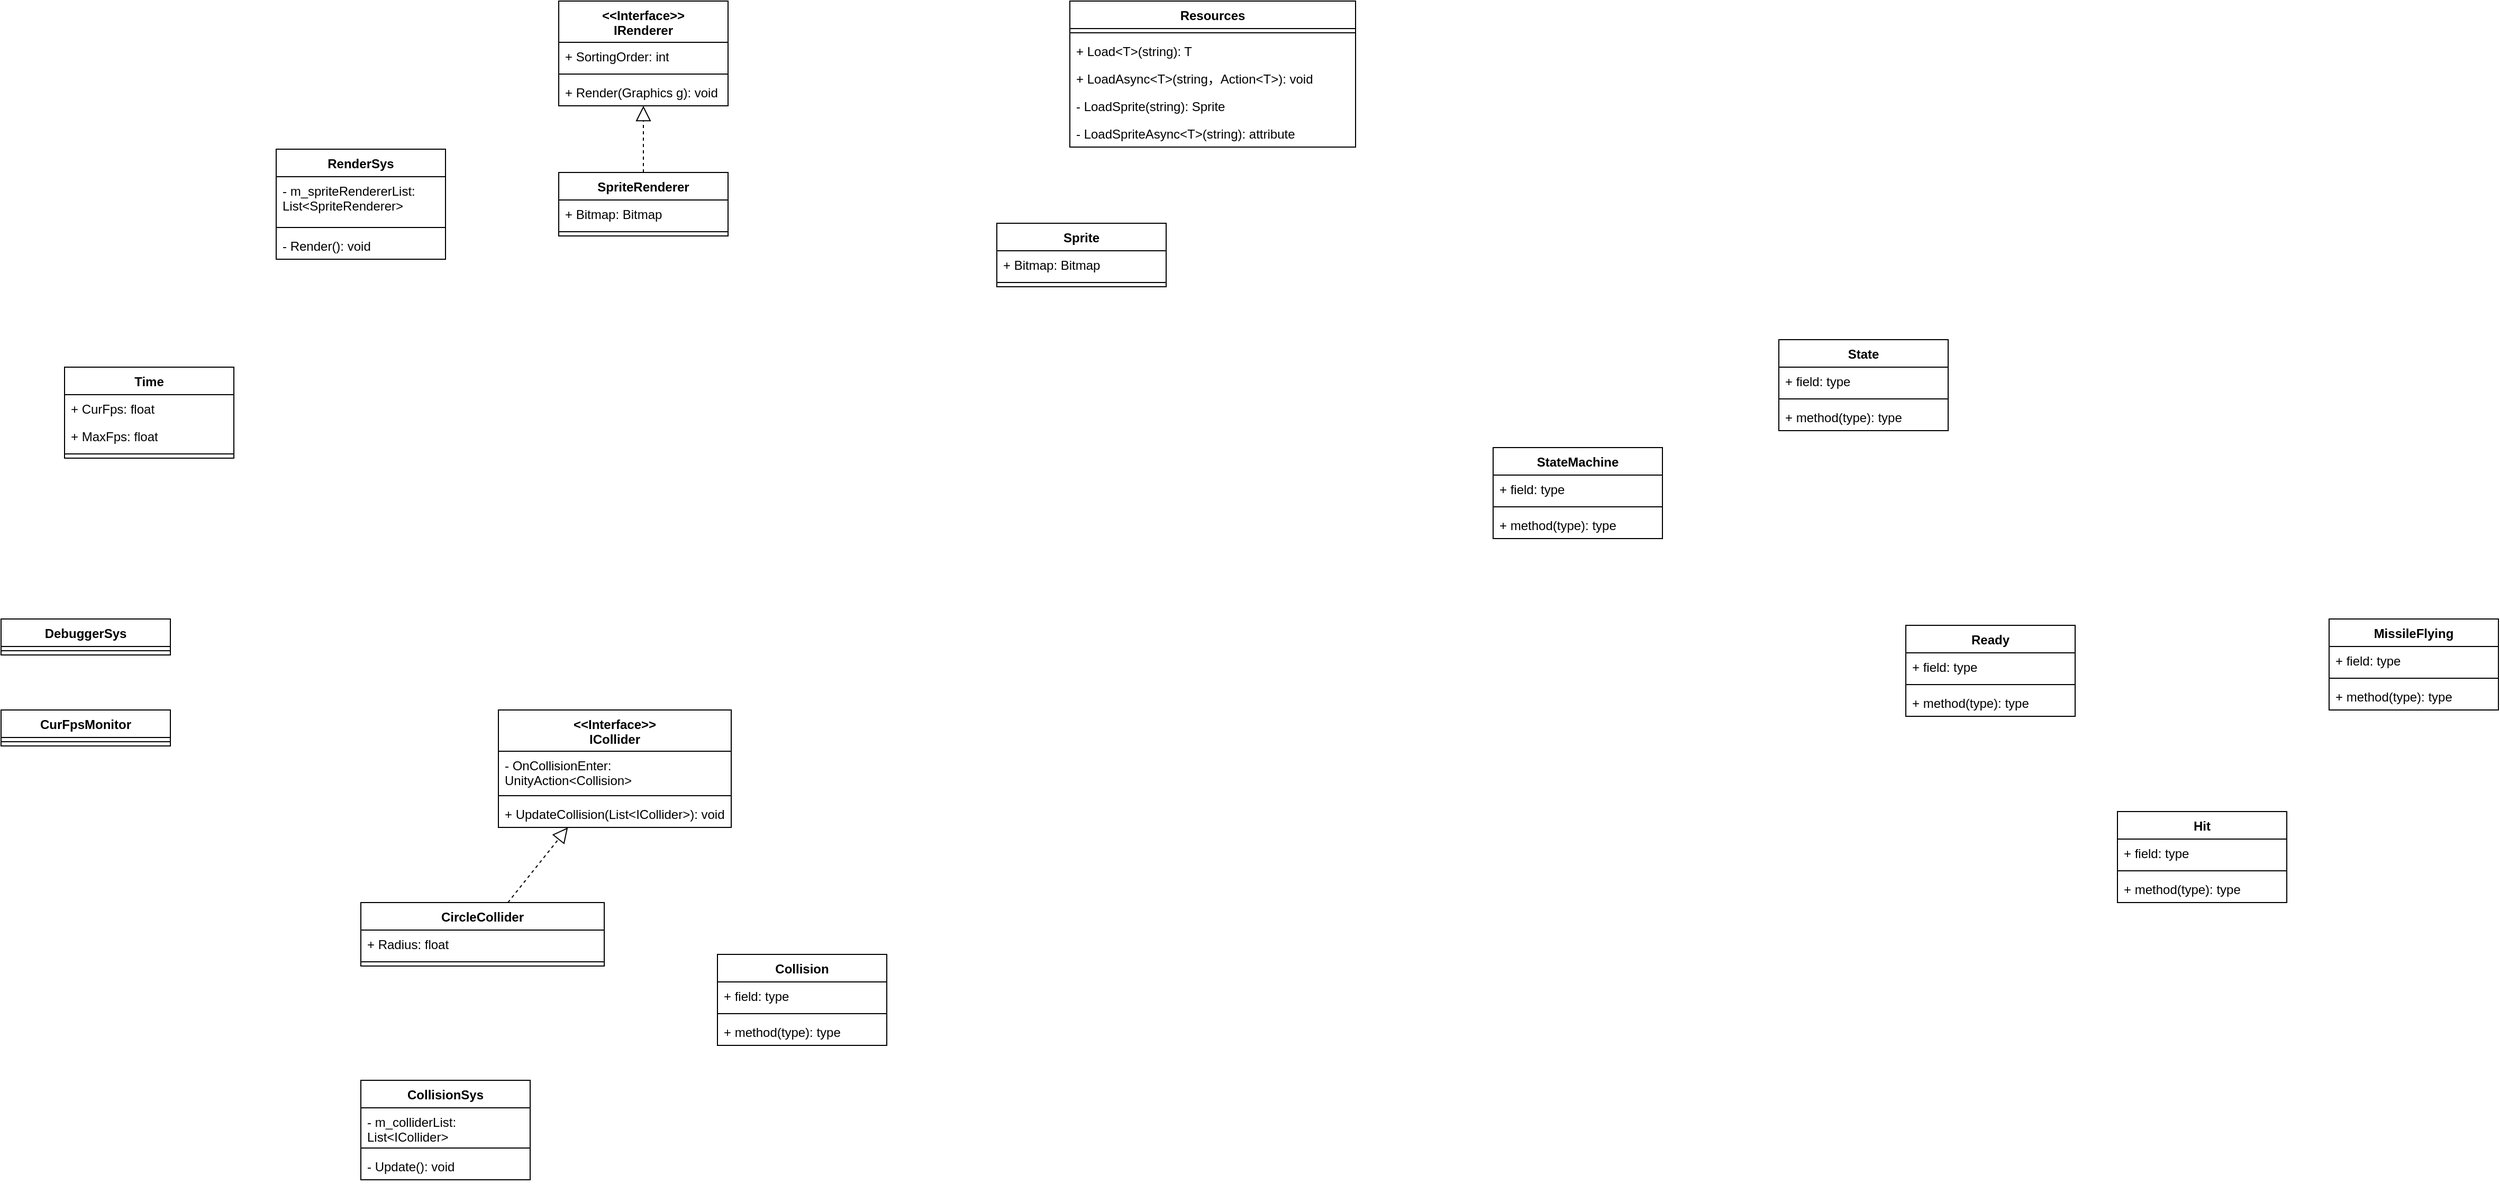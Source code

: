 <mxfile version="21.6.8" type="device">
  <diagram id="C5RBs43oDa-KdzZeNtuy" name="Page-1">
    <mxGraphModel dx="689" dy="467" grid="1" gridSize="10" guides="1" tooltips="1" connect="1" arrows="1" fold="1" page="1" pageScale="1" pageWidth="827" pageHeight="1169" math="0" shadow="0">
      <root>
        <mxCell id="WIyWlLk6GJQsqaUBKTNV-0" />
        <mxCell id="WIyWlLk6GJQsqaUBKTNV-1" parent="WIyWlLk6GJQsqaUBKTNV-0" />
        <mxCell id="uwfQuTTp1n-4uU-faM3i-0" value="RenderSys" style="swimlane;fontStyle=1;align=center;verticalAlign=top;childLayout=stackLayout;horizontal=1;startSize=26;horizontalStack=0;resizeParent=1;resizeParentMax=0;resizeLast=0;collapsible=1;marginBottom=0;whiteSpace=wrap;html=1;" parent="WIyWlLk6GJQsqaUBKTNV-1" vertex="1">
          <mxGeometry x="400" y="260" width="160" height="104" as="geometry" />
        </mxCell>
        <mxCell id="uwfQuTTp1n-4uU-faM3i-5" value="- m_spriteRendererList: List&amp;lt;SpriteRenderer&amp;gt;" style="text;strokeColor=none;fillColor=none;align=left;verticalAlign=top;spacingLeft=4;spacingRight=4;overflow=hidden;rotatable=0;points=[[0,0.5],[1,0.5]];portConstraint=eastwest;whiteSpace=wrap;html=1;" parent="uwfQuTTp1n-4uU-faM3i-0" vertex="1">
          <mxGeometry y="26" width="160" height="44" as="geometry" />
        </mxCell>
        <mxCell id="uwfQuTTp1n-4uU-faM3i-2" value="" style="line;strokeWidth=1;fillColor=none;align=left;verticalAlign=middle;spacingTop=-1;spacingLeft=3;spacingRight=3;rotatable=0;labelPosition=right;points=[];portConstraint=eastwest;strokeColor=inherit;" parent="uwfQuTTp1n-4uU-faM3i-0" vertex="1">
          <mxGeometry y="70" width="160" height="8" as="geometry" />
        </mxCell>
        <mxCell id="uwfQuTTp1n-4uU-faM3i-4" value="- Render(): void" style="text;strokeColor=none;fillColor=none;align=left;verticalAlign=top;spacingLeft=4;spacingRight=4;overflow=hidden;rotatable=0;points=[[0,0.5],[1,0.5]];portConstraint=eastwest;whiteSpace=wrap;html=1;" parent="uwfQuTTp1n-4uU-faM3i-0" vertex="1">
          <mxGeometry y="78" width="160" height="26" as="geometry" />
        </mxCell>
        <mxCell id="uwfQuTTp1n-4uU-faM3i-6" value="SpriteRenderer" style="swimlane;fontStyle=1;align=center;verticalAlign=top;childLayout=stackLayout;horizontal=1;startSize=26;horizontalStack=0;resizeParent=1;resizeParentMax=0;resizeLast=0;collapsible=1;marginBottom=0;whiteSpace=wrap;html=1;" parent="WIyWlLk6GJQsqaUBKTNV-1" vertex="1">
          <mxGeometry x="667" y="282" width="160" height="60" as="geometry" />
        </mxCell>
        <mxCell id="uwfQuTTp1n-4uU-faM3i-7" value="+ Bitmap: Bitmap" style="text;strokeColor=none;fillColor=none;align=left;verticalAlign=top;spacingLeft=4;spacingRight=4;overflow=hidden;rotatable=0;points=[[0,0.5],[1,0.5]];portConstraint=eastwest;whiteSpace=wrap;html=1;" parent="uwfQuTTp1n-4uU-faM3i-6" vertex="1">
          <mxGeometry y="26" width="160" height="26" as="geometry" />
        </mxCell>
        <mxCell id="uwfQuTTp1n-4uU-faM3i-8" value="" style="line;strokeWidth=1;fillColor=none;align=left;verticalAlign=middle;spacingTop=-1;spacingLeft=3;spacingRight=3;rotatable=0;labelPosition=right;points=[];portConstraint=eastwest;strokeColor=inherit;" parent="uwfQuTTp1n-4uU-faM3i-6" vertex="1">
          <mxGeometry y="52" width="160" height="8" as="geometry" />
        </mxCell>
        <mxCell id="iYL3eMz2ZJMKcYCihjhJ-0" value="&amp;lt;&amp;lt;Interface&amp;gt;&amp;gt;&lt;br&gt;IRenderer" style="swimlane;fontStyle=1;align=center;verticalAlign=top;childLayout=stackLayout;horizontal=1;startSize=39;horizontalStack=0;resizeParent=1;resizeParentMax=0;resizeLast=0;collapsible=1;marginBottom=0;whiteSpace=wrap;html=1;" parent="WIyWlLk6GJQsqaUBKTNV-1" vertex="1">
          <mxGeometry x="667" y="120" width="160" height="99" as="geometry" />
        </mxCell>
        <mxCell id="iYL3eMz2ZJMKcYCihjhJ-4" value="+ SortingOrder: int" style="text;strokeColor=none;fillColor=none;align=left;verticalAlign=top;spacingLeft=4;spacingRight=4;overflow=hidden;rotatable=0;points=[[0,0.5],[1,0.5]];portConstraint=eastwest;whiteSpace=wrap;html=1;" parent="iYL3eMz2ZJMKcYCihjhJ-0" vertex="1">
          <mxGeometry y="39" width="160" height="26" as="geometry" />
        </mxCell>
        <mxCell id="iYL3eMz2ZJMKcYCihjhJ-2" value="" style="line;strokeWidth=1;fillColor=none;align=left;verticalAlign=middle;spacingTop=-1;spacingLeft=3;spacingRight=3;rotatable=0;labelPosition=right;points=[];portConstraint=eastwest;strokeColor=inherit;" parent="iYL3eMz2ZJMKcYCihjhJ-0" vertex="1">
          <mxGeometry y="65" width="160" height="8" as="geometry" />
        </mxCell>
        <mxCell id="iYL3eMz2ZJMKcYCihjhJ-3" value="+ Render(Graphics g): void" style="text;strokeColor=none;fillColor=none;align=left;verticalAlign=top;spacingLeft=4;spacingRight=4;overflow=hidden;rotatable=0;points=[[0,0.5],[1,0.5]];portConstraint=eastwest;whiteSpace=wrap;html=1;" parent="iYL3eMz2ZJMKcYCihjhJ-0" vertex="1">
          <mxGeometry y="73" width="160" height="26" as="geometry" />
        </mxCell>
        <mxCell id="iYL3eMz2ZJMKcYCihjhJ-5" value="" style="endArrow=block;dashed=1;endFill=0;endSize=12;html=1;rounded=0;" parent="WIyWlLk6GJQsqaUBKTNV-1" source="uwfQuTTp1n-4uU-faM3i-6" target="iYL3eMz2ZJMKcYCihjhJ-0" edge="1">
          <mxGeometry width="160" relative="1" as="geometry">
            <mxPoint x="730" y="250" as="sourcePoint" />
            <mxPoint x="890" y="250" as="targetPoint" />
          </mxGeometry>
        </mxCell>
        <mxCell id="bBsmEy4YSJR-dZpL2G9y-0" value="CircleCollider" style="swimlane;fontStyle=1;align=center;verticalAlign=top;childLayout=stackLayout;horizontal=1;startSize=26;horizontalStack=0;resizeParent=1;resizeParentMax=0;resizeLast=0;collapsible=1;marginBottom=0;whiteSpace=wrap;html=1;" parent="WIyWlLk6GJQsqaUBKTNV-1" vertex="1">
          <mxGeometry x="480" y="972" width="230" height="60" as="geometry" />
        </mxCell>
        <mxCell id="bBsmEy4YSJR-dZpL2G9y-1" value="+ Radius: float" style="text;strokeColor=none;fillColor=none;align=left;verticalAlign=top;spacingLeft=4;spacingRight=4;overflow=hidden;rotatable=0;points=[[0,0.5],[1,0.5]];portConstraint=eastwest;whiteSpace=wrap;html=1;" parent="bBsmEy4YSJR-dZpL2G9y-0" vertex="1">
          <mxGeometry y="26" width="230" height="26" as="geometry" />
        </mxCell>
        <mxCell id="bBsmEy4YSJR-dZpL2G9y-2" value="" style="line;strokeWidth=1;fillColor=none;align=left;verticalAlign=middle;spacingTop=-1;spacingLeft=3;spacingRight=3;rotatable=0;labelPosition=right;points=[];portConstraint=eastwest;strokeColor=inherit;" parent="bBsmEy4YSJR-dZpL2G9y-0" vertex="1">
          <mxGeometry y="52" width="230" height="8" as="geometry" />
        </mxCell>
        <mxCell id="bBsmEy4YSJR-dZpL2G9y-4" value="CollisionSys" style="swimlane;fontStyle=1;align=center;verticalAlign=top;childLayout=stackLayout;horizontal=1;startSize=26;horizontalStack=0;resizeParent=1;resizeParentMax=0;resizeLast=0;collapsible=1;marginBottom=0;whiteSpace=wrap;html=1;" parent="WIyWlLk6GJQsqaUBKTNV-1" vertex="1">
          <mxGeometry x="480" y="1140" width="160" height="94" as="geometry" />
        </mxCell>
        <mxCell id="bBsmEy4YSJR-dZpL2G9y-5" value="- m_colliderList: List&amp;lt;ICollider&amp;gt;" style="text;strokeColor=none;fillColor=none;align=left;verticalAlign=top;spacingLeft=4;spacingRight=4;overflow=hidden;rotatable=0;points=[[0,0.5],[1,0.5]];portConstraint=eastwest;whiteSpace=wrap;html=1;" parent="bBsmEy4YSJR-dZpL2G9y-4" vertex="1">
          <mxGeometry y="26" width="160" height="34" as="geometry" />
        </mxCell>
        <mxCell id="bBsmEy4YSJR-dZpL2G9y-6" value="" style="line;strokeWidth=1;fillColor=none;align=left;verticalAlign=middle;spacingTop=-1;spacingLeft=3;spacingRight=3;rotatable=0;labelPosition=right;points=[];portConstraint=eastwest;strokeColor=inherit;" parent="bBsmEy4YSJR-dZpL2G9y-4" vertex="1">
          <mxGeometry y="60" width="160" height="8" as="geometry" />
        </mxCell>
        <mxCell id="bBsmEy4YSJR-dZpL2G9y-7" value="- Update(): void" style="text;strokeColor=none;fillColor=none;align=left;verticalAlign=top;spacingLeft=4;spacingRight=4;overflow=hidden;rotatable=0;points=[[0,0.5],[1,0.5]];portConstraint=eastwest;whiteSpace=wrap;html=1;" parent="bBsmEy4YSJR-dZpL2G9y-4" vertex="1">
          <mxGeometry y="68" width="160" height="26" as="geometry" />
        </mxCell>
        <mxCell id="bBsmEy4YSJR-dZpL2G9y-8" value="&amp;lt;&amp;lt;Interface&amp;gt;&amp;gt;&lt;br&gt;ICollider" style="swimlane;fontStyle=1;align=center;verticalAlign=top;childLayout=stackLayout;horizontal=1;startSize=39;horizontalStack=0;resizeParent=1;resizeParentMax=0;resizeLast=0;collapsible=1;marginBottom=0;whiteSpace=wrap;html=1;" parent="WIyWlLk6GJQsqaUBKTNV-1" vertex="1">
          <mxGeometry x="610" y="790" width="220" height="111" as="geometry" />
        </mxCell>
        <mxCell id="bBsmEy4YSJR-dZpL2G9y-13" value="- OnCollisionEnter: UnityAction&amp;lt;Collision&amp;gt;" style="text;strokeColor=none;fillColor=none;align=left;verticalAlign=top;spacingLeft=4;spacingRight=4;overflow=hidden;rotatable=0;points=[[0,0.5],[1,0.5]];portConstraint=eastwest;whiteSpace=wrap;html=1;" parent="bBsmEy4YSJR-dZpL2G9y-8" vertex="1">
          <mxGeometry y="39" width="220" height="38" as="geometry" />
        </mxCell>
        <mxCell id="bBsmEy4YSJR-dZpL2G9y-10" value="" style="line;strokeWidth=1;fillColor=none;align=left;verticalAlign=middle;spacingTop=-1;spacingLeft=3;spacingRight=3;rotatable=0;labelPosition=right;points=[];portConstraint=eastwest;strokeColor=inherit;" parent="bBsmEy4YSJR-dZpL2G9y-8" vertex="1">
          <mxGeometry y="77" width="220" height="8" as="geometry" />
        </mxCell>
        <mxCell id="bBsmEy4YSJR-dZpL2G9y-14" value="+ UpdateCollision(List&amp;lt;ICollider&amp;gt;): void" style="text;strokeColor=none;fillColor=none;align=left;verticalAlign=top;spacingLeft=4;spacingRight=4;overflow=hidden;rotatable=0;points=[[0,0.5],[1,0.5]];portConstraint=eastwest;whiteSpace=wrap;html=1;" parent="bBsmEy4YSJR-dZpL2G9y-8" vertex="1">
          <mxGeometry y="85" width="220" height="26" as="geometry" />
        </mxCell>
        <mxCell id="bBsmEy4YSJR-dZpL2G9y-12" value="" style="endArrow=block;dashed=1;endFill=0;endSize=12;html=1;rounded=0;" parent="WIyWlLk6GJQsqaUBKTNV-1" source="bBsmEy4YSJR-dZpL2G9y-0" target="bBsmEy4YSJR-dZpL2G9y-8" edge="1">
          <mxGeometry width="160" relative="1" as="geometry">
            <mxPoint x="660" y="930" as="sourcePoint" />
            <mxPoint x="820" y="930" as="targetPoint" />
          </mxGeometry>
        </mxCell>
        <mxCell id="bBsmEy4YSJR-dZpL2G9y-15" value="Collision" style="swimlane;fontStyle=1;align=center;verticalAlign=top;childLayout=stackLayout;horizontal=1;startSize=26;horizontalStack=0;resizeParent=1;resizeParentMax=0;resizeLast=0;collapsible=1;marginBottom=0;whiteSpace=wrap;html=1;" parent="WIyWlLk6GJQsqaUBKTNV-1" vertex="1">
          <mxGeometry x="817" y="1021" width="160" height="86" as="geometry" />
        </mxCell>
        <mxCell id="bBsmEy4YSJR-dZpL2G9y-16" value="+ field: type" style="text;strokeColor=none;fillColor=none;align=left;verticalAlign=top;spacingLeft=4;spacingRight=4;overflow=hidden;rotatable=0;points=[[0,0.5],[1,0.5]];portConstraint=eastwest;whiteSpace=wrap;html=1;" parent="bBsmEy4YSJR-dZpL2G9y-15" vertex="1">
          <mxGeometry y="26" width="160" height="26" as="geometry" />
        </mxCell>
        <mxCell id="bBsmEy4YSJR-dZpL2G9y-17" value="" style="line;strokeWidth=1;fillColor=none;align=left;verticalAlign=middle;spacingTop=-1;spacingLeft=3;spacingRight=3;rotatable=0;labelPosition=right;points=[];portConstraint=eastwest;strokeColor=inherit;" parent="bBsmEy4YSJR-dZpL2G9y-15" vertex="1">
          <mxGeometry y="52" width="160" height="8" as="geometry" />
        </mxCell>
        <mxCell id="bBsmEy4YSJR-dZpL2G9y-18" value="+ method(type): type" style="text;strokeColor=none;fillColor=none;align=left;verticalAlign=top;spacingLeft=4;spacingRight=4;overflow=hidden;rotatable=0;points=[[0,0.5],[1,0.5]];portConstraint=eastwest;whiteSpace=wrap;html=1;" parent="bBsmEy4YSJR-dZpL2G9y-15" vertex="1">
          <mxGeometry y="60" width="160" height="26" as="geometry" />
        </mxCell>
        <mxCell id="GTEJQDx4rlLQ2UtiLU3J-0" value="StateMachine" style="swimlane;fontStyle=1;align=center;verticalAlign=top;childLayout=stackLayout;horizontal=1;startSize=26;horizontalStack=0;resizeParent=1;resizeParentMax=0;resizeLast=0;collapsible=1;marginBottom=0;whiteSpace=wrap;html=1;" parent="WIyWlLk6GJQsqaUBKTNV-1" vertex="1">
          <mxGeometry x="1550" y="542" width="160" height="86" as="geometry" />
        </mxCell>
        <mxCell id="GTEJQDx4rlLQ2UtiLU3J-1" value="+ field: type" style="text;strokeColor=none;fillColor=none;align=left;verticalAlign=top;spacingLeft=4;spacingRight=4;overflow=hidden;rotatable=0;points=[[0,0.5],[1,0.5]];portConstraint=eastwest;whiteSpace=wrap;html=1;" parent="GTEJQDx4rlLQ2UtiLU3J-0" vertex="1">
          <mxGeometry y="26" width="160" height="26" as="geometry" />
        </mxCell>
        <mxCell id="GTEJQDx4rlLQ2UtiLU3J-2" value="" style="line;strokeWidth=1;fillColor=none;align=left;verticalAlign=middle;spacingTop=-1;spacingLeft=3;spacingRight=3;rotatable=0;labelPosition=right;points=[];portConstraint=eastwest;strokeColor=inherit;" parent="GTEJQDx4rlLQ2UtiLU3J-0" vertex="1">
          <mxGeometry y="52" width="160" height="8" as="geometry" />
        </mxCell>
        <mxCell id="GTEJQDx4rlLQ2UtiLU3J-3" value="+ method(type): type" style="text;strokeColor=none;fillColor=none;align=left;verticalAlign=top;spacingLeft=4;spacingRight=4;overflow=hidden;rotatable=0;points=[[0,0.5],[1,0.5]];portConstraint=eastwest;whiteSpace=wrap;html=1;" parent="GTEJQDx4rlLQ2UtiLU3J-0" vertex="1">
          <mxGeometry y="60" width="160" height="26" as="geometry" />
        </mxCell>
        <mxCell id="GTEJQDx4rlLQ2UtiLU3J-4" value="State" style="swimlane;fontStyle=1;align=center;verticalAlign=top;childLayout=stackLayout;horizontal=1;startSize=26;horizontalStack=0;resizeParent=1;resizeParentMax=0;resizeLast=0;collapsible=1;marginBottom=0;whiteSpace=wrap;html=1;" parent="WIyWlLk6GJQsqaUBKTNV-1" vertex="1">
          <mxGeometry x="1820" y="440" width="160" height="86" as="geometry" />
        </mxCell>
        <mxCell id="GTEJQDx4rlLQ2UtiLU3J-5" value="+ field: type" style="text;strokeColor=none;fillColor=none;align=left;verticalAlign=top;spacingLeft=4;spacingRight=4;overflow=hidden;rotatable=0;points=[[0,0.5],[1,0.5]];portConstraint=eastwest;whiteSpace=wrap;html=1;" parent="GTEJQDx4rlLQ2UtiLU3J-4" vertex="1">
          <mxGeometry y="26" width="160" height="26" as="geometry" />
        </mxCell>
        <mxCell id="GTEJQDx4rlLQ2UtiLU3J-6" value="" style="line;strokeWidth=1;fillColor=none;align=left;verticalAlign=middle;spacingTop=-1;spacingLeft=3;spacingRight=3;rotatable=0;labelPosition=right;points=[];portConstraint=eastwest;strokeColor=inherit;" parent="GTEJQDx4rlLQ2UtiLU3J-4" vertex="1">
          <mxGeometry y="52" width="160" height="8" as="geometry" />
        </mxCell>
        <mxCell id="GTEJQDx4rlLQ2UtiLU3J-7" value="+ method(type): type" style="text;strokeColor=none;fillColor=none;align=left;verticalAlign=top;spacingLeft=4;spacingRight=4;overflow=hidden;rotatable=0;points=[[0,0.5],[1,0.5]];portConstraint=eastwest;whiteSpace=wrap;html=1;" parent="GTEJQDx4rlLQ2UtiLU3J-4" vertex="1">
          <mxGeometry y="60" width="160" height="26" as="geometry" />
        </mxCell>
        <mxCell id="GTEJQDx4rlLQ2UtiLU3J-8" value="Ready" style="swimlane;fontStyle=1;align=center;verticalAlign=top;childLayout=stackLayout;horizontal=1;startSize=26;horizontalStack=0;resizeParent=1;resizeParentMax=0;resizeLast=0;collapsible=1;marginBottom=0;whiteSpace=wrap;html=1;" parent="WIyWlLk6GJQsqaUBKTNV-1" vertex="1">
          <mxGeometry x="1940" y="710" width="160" height="86" as="geometry" />
        </mxCell>
        <mxCell id="GTEJQDx4rlLQ2UtiLU3J-9" value="+ field: type" style="text;strokeColor=none;fillColor=none;align=left;verticalAlign=top;spacingLeft=4;spacingRight=4;overflow=hidden;rotatable=0;points=[[0,0.5],[1,0.5]];portConstraint=eastwest;whiteSpace=wrap;html=1;" parent="GTEJQDx4rlLQ2UtiLU3J-8" vertex="1">
          <mxGeometry y="26" width="160" height="26" as="geometry" />
        </mxCell>
        <mxCell id="GTEJQDx4rlLQ2UtiLU3J-10" value="" style="line;strokeWidth=1;fillColor=none;align=left;verticalAlign=middle;spacingTop=-1;spacingLeft=3;spacingRight=3;rotatable=0;labelPosition=right;points=[];portConstraint=eastwest;strokeColor=inherit;" parent="GTEJQDx4rlLQ2UtiLU3J-8" vertex="1">
          <mxGeometry y="52" width="160" height="8" as="geometry" />
        </mxCell>
        <mxCell id="GTEJQDx4rlLQ2UtiLU3J-11" value="+ method(type): type" style="text;strokeColor=none;fillColor=none;align=left;verticalAlign=top;spacingLeft=4;spacingRight=4;overflow=hidden;rotatable=0;points=[[0,0.5],[1,0.5]];portConstraint=eastwest;whiteSpace=wrap;html=1;" parent="GTEJQDx4rlLQ2UtiLU3J-8" vertex="1">
          <mxGeometry y="60" width="160" height="26" as="geometry" />
        </mxCell>
        <mxCell id="GTEJQDx4rlLQ2UtiLU3J-12" value="MissileFlying" style="swimlane;fontStyle=1;align=center;verticalAlign=top;childLayout=stackLayout;horizontal=1;startSize=26;horizontalStack=0;resizeParent=1;resizeParentMax=0;resizeLast=0;collapsible=1;marginBottom=0;whiteSpace=wrap;html=1;" parent="WIyWlLk6GJQsqaUBKTNV-1" vertex="1">
          <mxGeometry x="2340" y="704" width="160" height="86" as="geometry" />
        </mxCell>
        <mxCell id="GTEJQDx4rlLQ2UtiLU3J-13" value="+ field: type" style="text;strokeColor=none;fillColor=none;align=left;verticalAlign=top;spacingLeft=4;spacingRight=4;overflow=hidden;rotatable=0;points=[[0,0.5],[1,0.5]];portConstraint=eastwest;whiteSpace=wrap;html=1;" parent="GTEJQDx4rlLQ2UtiLU3J-12" vertex="1">
          <mxGeometry y="26" width="160" height="26" as="geometry" />
        </mxCell>
        <mxCell id="GTEJQDx4rlLQ2UtiLU3J-14" value="" style="line;strokeWidth=1;fillColor=none;align=left;verticalAlign=middle;spacingTop=-1;spacingLeft=3;spacingRight=3;rotatable=0;labelPosition=right;points=[];portConstraint=eastwest;strokeColor=inherit;" parent="GTEJQDx4rlLQ2UtiLU3J-12" vertex="1">
          <mxGeometry y="52" width="160" height="8" as="geometry" />
        </mxCell>
        <mxCell id="GTEJQDx4rlLQ2UtiLU3J-15" value="+ method(type): type" style="text;strokeColor=none;fillColor=none;align=left;verticalAlign=top;spacingLeft=4;spacingRight=4;overflow=hidden;rotatable=0;points=[[0,0.5],[1,0.5]];portConstraint=eastwest;whiteSpace=wrap;html=1;" parent="GTEJQDx4rlLQ2UtiLU3J-12" vertex="1">
          <mxGeometry y="60" width="160" height="26" as="geometry" />
        </mxCell>
        <mxCell id="GTEJQDx4rlLQ2UtiLU3J-16" value="Hit" style="swimlane;fontStyle=1;align=center;verticalAlign=top;childLayout=stackLayout;horizontal=1;startSize=26;horizontalStack=0;resizeParent=1;resizeParentMax=0;resizeLast=0;collapsible=1;marginBottom=0;whiteSpace=wrap;html=1;" parent="WIyWlLk6GJQsqaUBKTNV-1" vertex="1">
          <mxGeometry x="2140" y="886" width="160" height="86" as="geometry" />
        </mxCell>
        <mxCell id="GTEJQDx4rlLQ2UtiLU3J-17" value="+ field: type" style="text;strokeColor=none;fillColor=none;align=left;verticalAlign=top;spacingLeft=4;spacingRight=4;overflow=hidden;rotatable=0;points=[[0,0.5],[1,0.5]];portConstraint=eastwest;whiteSpace=wrap;html=1;" parent="GTEJQDx4rlLQ2UtiLU3J-16" vertex="1">
          <mxGeometry y="26" width="160" height="26" as="geometry" />
        </mxCell>
        <mxCell id="GTEJQDx4rlLQ2UtiLU3J-18" value="" style="line;strokeWidth=1;fillColor=none;align=left;verticalAlign=middle;spacingTop=-1;spacingLeft=3;spacingRight=3;rotatable=0;labelPosition=right;points=[];portConstraint=eastwest;strokeColor=inherit;" parent="GTEJQDx4rlLQ2UtiLU3J-16" vertex="1">
          <mxGeometry y="52" width="160" height="8" as="geometry" />
        </mxCell>
        <mxCell id="GTEJQDx4rlLQ2UtiLU3J-19" value="+ method(type): type" style="text;strokeColor=none;fillColor=none;align=left;verticalAlign=top;spacingLeft=4;spacingRight=4;overflow=hidden;rotatable=0;points=[[0,0.5],[1,0.5]];portConstraint=eastwest;whiteSpace=wrap;html=1;" parent="GTEJQDx4rlLQ2UtiLU3J-16" vertex="1">
          <mxGeometry y="60" width="160" height="26" as="geometry" />
        </mxCell>
        <mxCell id="8oAhJGQzcpuFjnNeV1Gc-0" value="Sprite" style="swimlane;fontStyle=1;align=center;verticalAlign=top;childLayout=stackLayout;horizontal=1;startSize=26;horizontalStack=0;resizeParent=1;resizeParentMax=0;resizeLast=0;collapsible=1;marginBottom=0;whiteSpace=wrap;html=1;" parent="WIyWlLk6GJQsqaUBKTNV-1" vertex="1">
          <mxGeometry x="1081" y="330" width="160" height="60" as="geometry" />
        </mxCell>
        <mxCell id="8oAhJGQzcpuFjnNeV1Gc-1" value="+ Bitmap: Bitmap" style="text;strokeColor=none;fillColor=none;align=left;verticalAlign=top;spacingLeft=4;spacingRight=4;overflow=hidden;rotatable=0;points=[[0,0.5],[1,0.5]];portConstraint=eastwest;whiteSpace=wrap;html=1;" parent="8oAhJGQzcpuFjnNeV1Gc-0" vertex="1">
          <mxGeometry y="26" width="160" height="26" as="geometry" />
        </mxCell>
        <mxCell id="8oAhJGQzcpuFjnNeV1Gc-2" value="" style="line;strokeWidth=1;fillColor=none;align=left;verticalAlign=middle;spacingTop=-1;spacingLeft=3;spacingRight=3;rotatable=0;labelPosition=right;points=[];portConstraint=eastwest;strokeColor=inherit;" parent="8oAhJGQzcpuFjnNeV1Gc-0" vertex="1">
          <mxGeometry y="52" width="160" height="8" as="geometry" />
        </mxCell>
        <mxCell id="8oAhJGQzcpuFjnNeV1Gc-4" value="Resources" style="swimlane;fontStyle=1;align=center;verticalAlign=top;childLayout=stackLayout;horizontal=1;startSize=26;horizontalStack=0;resizeParent=1;resizeParentMax=0;resizeLast=0;collapsible=1;marginBottom=0;whiteSpace=wrap;html=1;" parent="WIyWlLk6GJQsqaUBKTNV-1" vertex="1">
          <mxGeometry x="1150" y="120" width="270" height="138" as="geometry" />
        </mxCell>
        <mxCell id="8oAhJGQzcpuFjnNeV1Gc-6" value="" style="line;strokeWidth=1;fillColor=none;align=left;verticalAlign=middle;spacingTop=-1;spacingLeft=3;spacingRight=3;rotatable=0;labelPosition=right;points=[];portConstraint=eastwest;strokeColor=inherit;" parent="8oAhJGQzcpuFjnNeV1Gc-4" vertex="1">
          <mxGeometry y="26" width="270" height="8" as="geometry" />
        </mxCell>
        <mxCell id="8oAhJGQzcpuFjnNeV1Gc-7" value="+ Load&amp;lt;T&amp;gt;(string): T" style="text;strokeColor=none;fillColor=none;align=left;verticalAlign=top;spacingLeft=4;spacingRight=4;overflow=hidden;rotatable=0;points=[[0,0.5],[1,0.5]];portConstraint=eastwest;whiteSpace=wrap;html=1;" parent="8oAhJGQzcpuFjnNeV1Gc-4" vertex="1">
          <mxGeometry y="34" width="270" height="26" as="geometry" />
        </mxCell>
        <mxCell id="8oAhJGQzcpuFjnNeV1Gc-12" value="+ LoadAsync&amp;lt;T&amp;gt;(string，Action&amp;lt;T&amp;gt;): void" style="text;strokeColor=none;fillColor=none;align=left;verticalAlign=top;spacingLeft=4;spacingRight=4;overflow=hidden;rotatable=0;points=[[0,0.5],[1,0.5]];portConstraint=eastwest;whiteSpace=wrap;html=1;" parent="8oAhJGQzcpuFjnNeV1Gc-4" vertex="1">
          <mxGeometry y="60" width="270" height="26" as="geometry" />
        </mxCell>
        <mxCell id="8oAhJGQzcpuFjnNeV1Gc-13" value="- LoadSprite(string): Sprite" style="text;strokeColor=none;fillColor=none;align=left;verticalAlign=top;spacingLeft=4;spacingRight=4;overflow=hidden;rotatable=0;points=[[0,0.5],[1,0.5]];portConstraint=eastwest;whiteSpace=wrap;html=1;" parent="8oAhJGQzcpuFjnNeV1Gc-4" vertex="1">
          <mxGeometry y="86" width="270" height="26" as="geometry" />
        </mxCell>
        <mxCell id="8oAhJGQzcpuFjnNeV1Gc-14" value="- LoadSpriteAsync&amp;lt;T&amp;gt;(string): attribute" style="text;strokeColor=none;fillColor=none;align=left;verticalAlign=top;spacingLeft=4;spacingRight=4;overflow=hidden;rotatable=0;points=[[0,0.5],[1,0.5]];portConstraint=eastwest;whiteSpace=wrap;html=1;" parent="8oAhJGQzcpuFjnNeV1Gc-4" vertex="1">
          <mxGeometry y="112" width="270" height="26" as="geometry" />
        </mxCell>
        <mxCell id="-42yHlfwCRBBU8t_uZ08-4" value="Time" style="swimlane;fontStyle=1;align=center;verticalAlign=top;childLayout=stackLayout;horizontal=1;startSize=26;horizontalStack=0;resizeParent=1;resizeParentMax=0;resizeLast=0;collapsible=1;marginBottom=0;whiteSpace=wrap;html=1;" vertex="1" parent="WIyWlLk6GJQsqaUBKTNV-1">
          <mxGeometry x="200" y="466" width="160" height="86" as="geometry" />
        </mxCell>
        <mxCell id="-42yHlfwCRBBU8t_uZ08-5" value="+ CurFps: float" style="text;strokeColor=none;fillColor=none;align=left;verticalAlign=top;spacingLeft=4;spacingRight=4;overflow=hidden;rotatable=0;points=[[0,0.5],[1,0.5]];portConstraint=eastwest;whiteSpace=wrap;html=1;" vertex="1" parent="-42yHlfwCRBBU8t_uZ08-4">
          <mxGeometry y="26" width="160" height="26" as="geometry" />
        </mxCell>
        <mxCell id="-42yHlfwCRBBU8t_uZ08-8" value="+ MaxFps: float" style="text;strokeColor=none;fillColor=none;align=left;verticalAlign=top;spacingLeft=4;spacingRight=4;overflow=hidden;rotatable=0;points=[[0,0.5],[1,0.5]];portConstraint=eastwest;whiteSpace=wrap;html=1;" vertex="1" parent="-42yHlfwCRBBU8t_uZ08-4">
          <mxGeometry y="52" width="160" height="26" as="geometry" />
        </mxCell>
        <mxCell id="-42yHlfwCRBBU8t_uZ08-6" value="" style="line;strokeWidth=1;fillColor=none;align=left;verticalAlign=middle;spacingTop=-1;spacingLeft=3;spacingRight=3;rotatable=0;labelPosition=right;points=[];portConstraint=eastwest;strokeColor=inherit;" vertex="1" parent="-42yHlfwCRBBU8t_uZ08-4">
          <mxGeometry y="78" width="160" height="8" as="geometry" />
        </mxCell>
        <mxCell id="-42yHlfwCRBBU8t_uZ08-9" value="CurFpsMonitor" style="swimlane;fontStyle=1;align=center;verticalAlign=top;childLayout=stackLayout;horizontal=1;startSize=26;horizontalStack=0;resizeParent=1;resizeParentMax=0;resizeLast=0;collapsible=1;marginBottom=0;whiteSpace=wrap;html=1;" vertex="1" parent="WIyWlLk6GJQsqaUBKTNV-1">
          <mxGeometry x="140" y="790" width="160" height="34" as="geometry" />
        </mxCell>
        <mxCell id="-42yHlfwCRBBU8t_uZ08-11" value="" style="line;strokeWidth=1;fillColor=none;align=left;verticalAlign=middle;spacingTop=-1;spacingLeft=3;spacingRight=3;rotatable=0;labelPosition=right;points=[];portConstraint=eastwest;strokeColor=inherit;" vertex="1" parent="-42yHlfwCRBBU8t_uZ08-9">
          <mxGeometry y="26" width="160" height="8" as="geometry" />
        </mxCell>
        <mxCell id="-42yHlfwCRBBU8t_uZ08-13" value="DebuggerSys" style="swimlane;fontStyle=1;align=center;verticalAlign=top;childLayout=stackLayout;horizontal=1;startSize=26;horizontalStack=0;resizeParent=1;resizeParentMax=0;resizeLast=0;collapsible=1;marginBottom=0;whiteSpace=wrap;html=1;" vertex="1" parent="WIyWlLk6GJQsqaUBKTNV-1">
          <mxGeometry x="140" y="704" width="160" height="34" as="geometry" />
        </mxCell>
        <mxCell id="-42yHlfwCRBBU8t_uZ08-15" value="" style="line;strokeWidth=1;fillColor=none;align=left;verticalAlign=middle;spacingTop=-1;spacingLeft=3;spacingRight=3;rotatable=0;labelPosition=right;points=[];portConstraint=eastwest;strokeColor=inherit;" vertex="1" parent="-42yHlfwCRBBU8t_uZ08-13">
          <mxGeometry y="26" width="160" height="8" as="geometry" />
        </mxCell>
      </root>
    </mxGraphModel>
  </diagram>
</mxfile>
